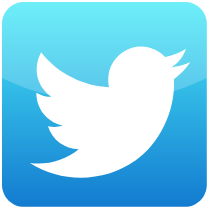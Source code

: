 <mxfile version="11.2.2" type="onedrive" pages="1"><diagram id="eRfE9CK9911EHHiK9WKa" name="Page-1"><mxGraphModel dx="868" dy="488" grid="1" gridSize="10" guides="1" tooltips="1" connect="1" arrows="1" fold="1" page="1" pageScale="1" pageWidth="850" pageHeight="1100" math="0" shadow="0"><root><mxCell id="0"/><mxCell id="1" parent="0"/><mxCell id="U71R3GQRcjbVMz6eApuY-3" value="" style="dashed=0;outlineConnect=0;html=1;align=center;labelPosition=center;verticalLabelPosition=bottom;verticalAlign=top;shape=mxgraph.webicons.twitter;fillColor=#49EAF7;gradientColor=#137BD0" vertex="1" parent="1"><mxGeometry x="230" y="100" width="102.4" height="102.4" as="geometry"/></mxCell></root></mxGraphModel></diagram></mxfile>